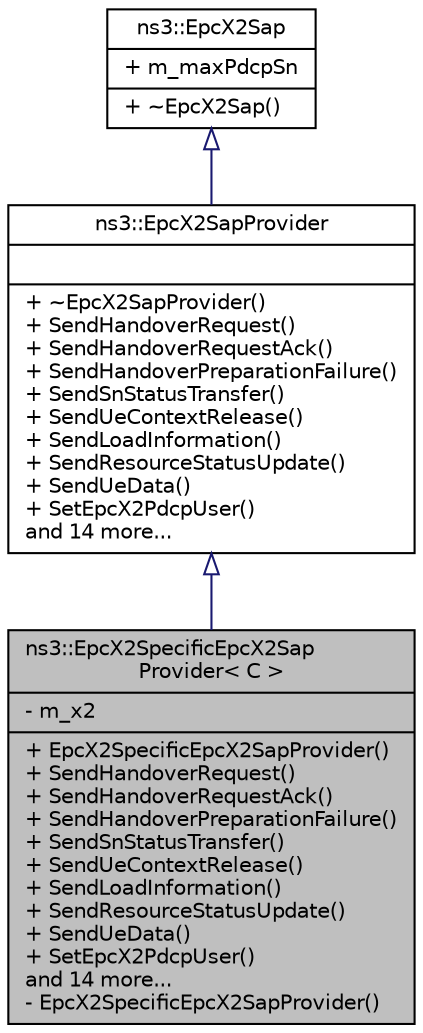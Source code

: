 digraph "ns3::EpcX2SpecificEpcX2SapProvider&lt; C &gt;"
{
  edge [fontname="Helvetica",fontsize="10",labelfontname="Helvetica",labelfontsize="10"];
  node [fontname="Helvetica",fontsize="10",shape=record];
  Node1 [label="{ns3::EpcX2SpecificEpcX2Sap\lProvider\< C \>\n|- m_x2\l|+ EpcX2SpecificEpcX2SapProvider()\l+ SendHandoverRequest()\l+ SendHandoverRequestAck()\l+ SendHandoverPreparationFailure()\l+ SendSnStatusTransfer()\l+ SendUeContextRelease()\l+ SendLoadInformation()\l+ SendResourceStatusUpdate()\l+ SendUeData()\l+ SetEpcX2PdcpUser()\land 14 more...\l- EpcX2SpecificEpcX2SapProvider()\l}",height=0.2,width=0.4,color="black", fillcolor="grey75", style="filled", fontcolor="black"];
  Node2 -> Node1 [dir="back",color="midnightblue",fontsize="10",style="solid",arrowtail="onormal"];
  Node2 [label="{ns3::EpcX2SapProvider\n||+ ~EpcX2SapProvider()\l+ SendHandoverRequest()\l+ SendHandoverRequestAck()\l+ SendHandoverPreparationFailure()\l+ SendSnStatusTransfer()\l+ SendUeContextRelease()\l+ SendLoadInformation()\l+ SendResourceStatusUpdate()\l+ SendUeData()\l+ SetEpcX2PdcpUser()\land 14 more...\l}",height=0.2,width=0.4,color="black", fillcolor="white", style="filled",URL="$d4/d17/classns3_1_1EpcX2SapProvider.html"];
  Node3 -> Node2 [dir="back",color="midnightblue",fontsize="10",style="solid",arrowtail="onormal"];
  Node3 [label="{ns3::EpcX2Sap\n|+ m_maxPdcpSn\l|+ ~EpcX2Sap()\l}",height=0.2,width=0.4,color="black", fillcolor="white", style="filled",URL="$d1/dc9/classns3_1_1EpcX2Sap.html",tooltip="Common structures for EpcX2SapProvider and EpcX2SapUser. "];
}
